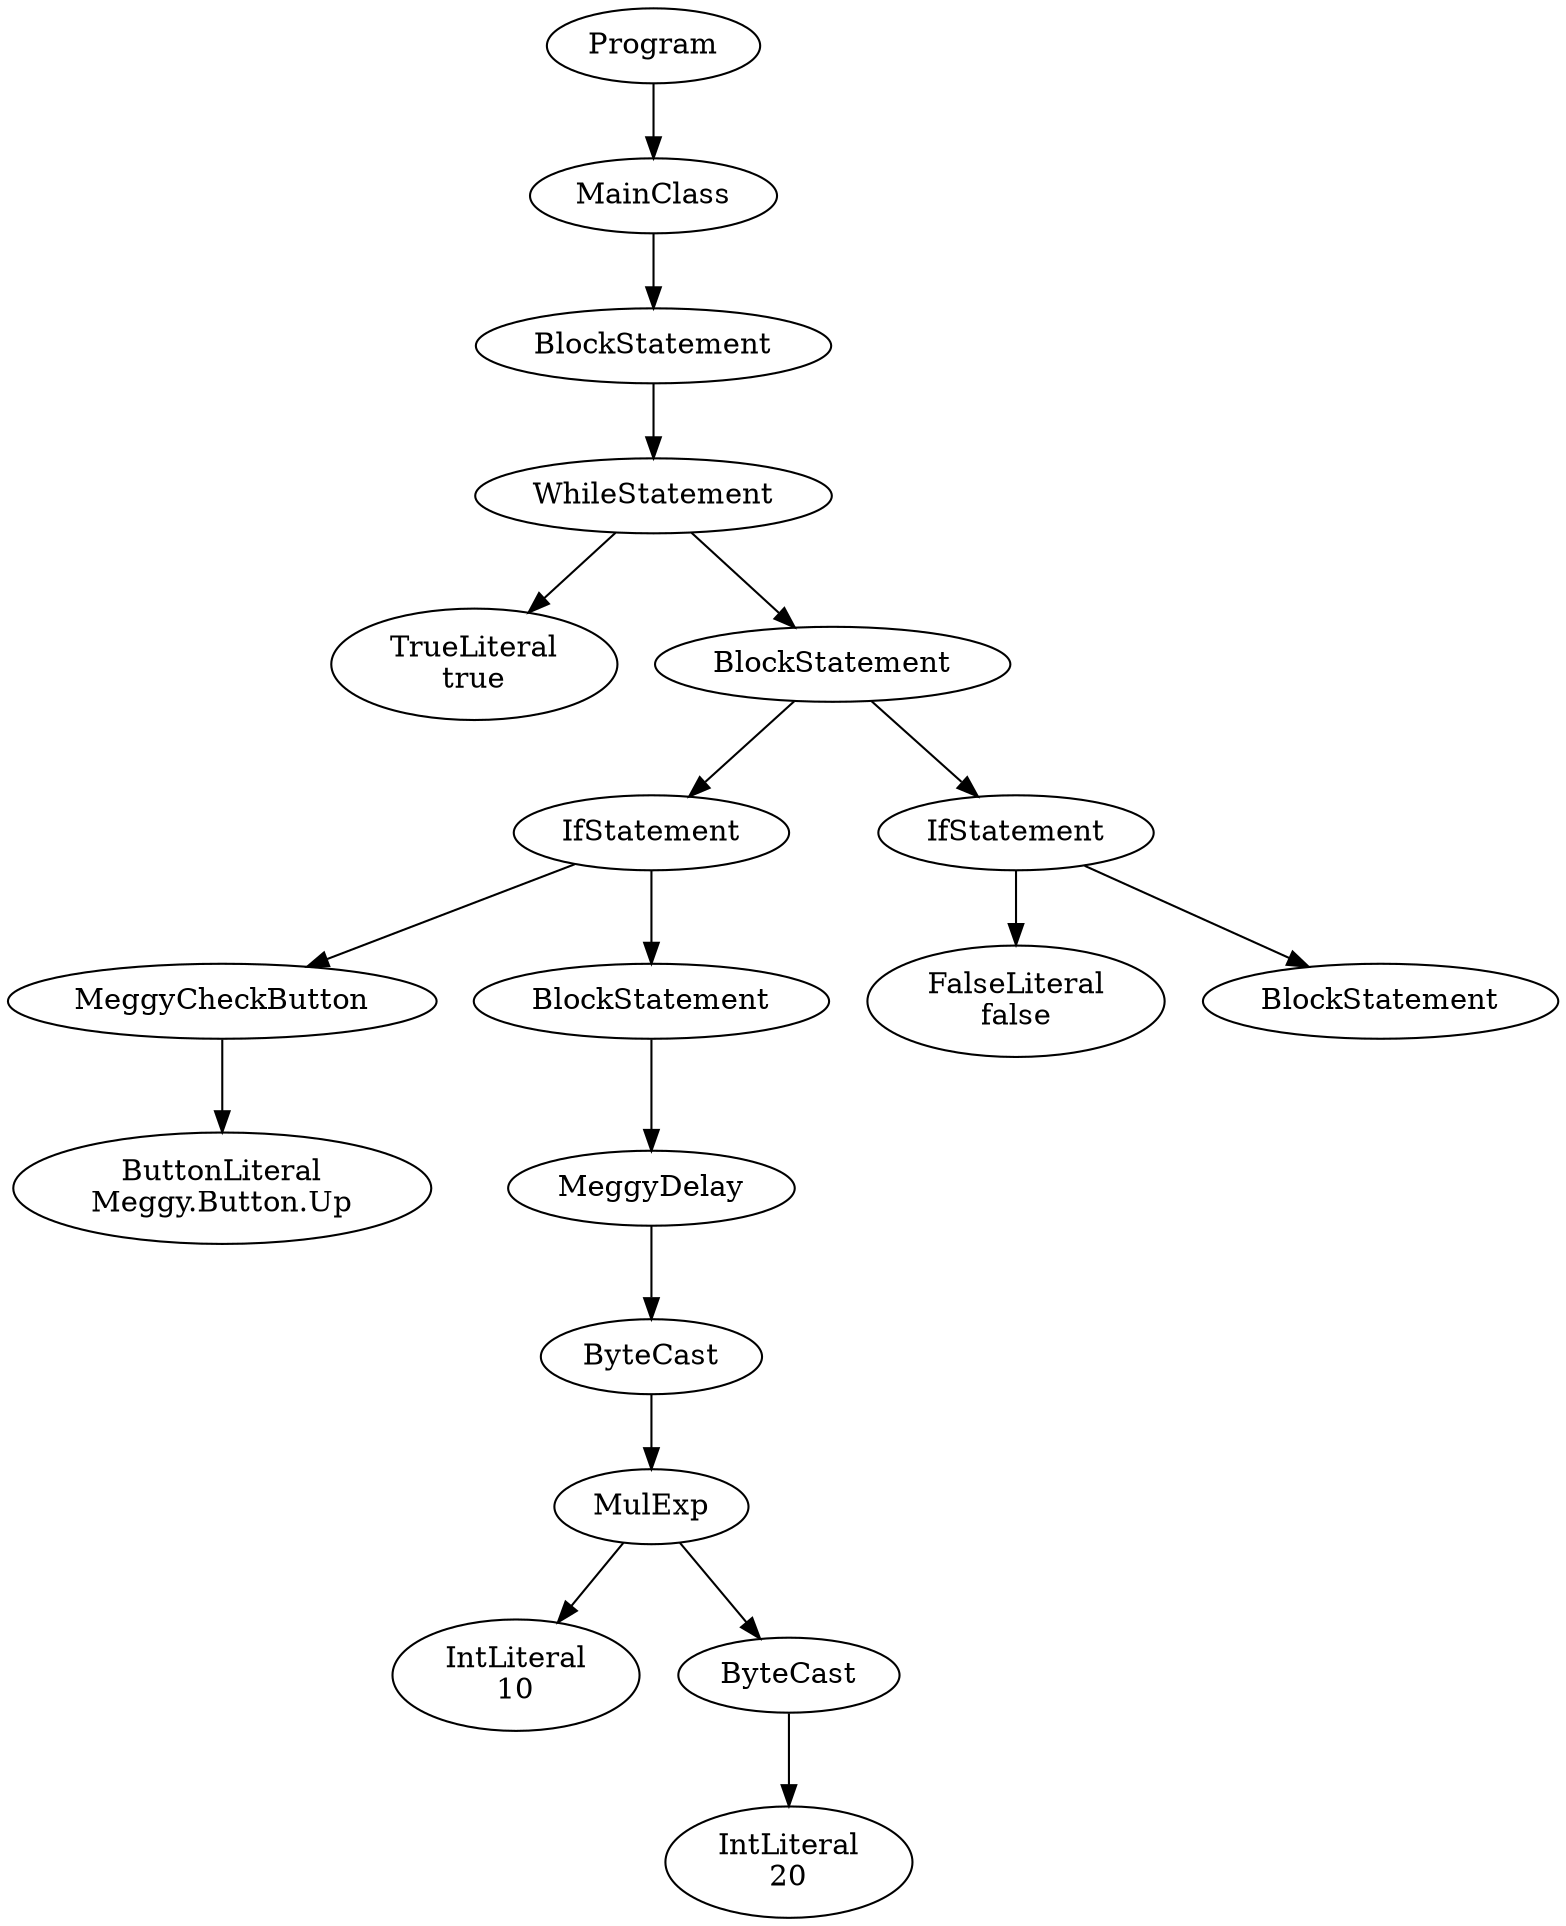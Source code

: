 digraph ASTGraph {
0 [ label="Program" ];
1 [ label="MainClass" ];
0 -> 1
2 [ label="BlockStatement" ];
1 -> 2
3 [ label="WhileStatement" ];
2 -> 3
4 [ label="TrueLiteral\ntrue" ];
3 -> 4
5 [ label="BlockStatement" ];
3 -> 5
6 [ label="IfStatement" ];
5 -> 6
7 [ label="MeggyCheckButton" ];
6 -> 7
8 [ label="ButtonLiteral\nMeggy.Button.Up" ];
7 -> 8
9 [ label="BlockStatement" ];
6 -> 9
10 [ label="MeggyDelay" ];
9 -> 10
11 [ label="ByteCast" ];
10 -> 11
12 [ label="MulExp" ];
11 -> 12
13 [ label="IntLiteral\n10" ];
12 -> 13
14 [ label="ByteCast" ];
12 -> 14
15 [ label="IntLiteral\n20" ];
14 -> 15
16 [ label="IfStatement" ];
5 -> 16
17 [ label="FalseLiteral\nfalse" ];
16 -> 17
18 [ label="BlockStatement" ];
16 -> 18
}
